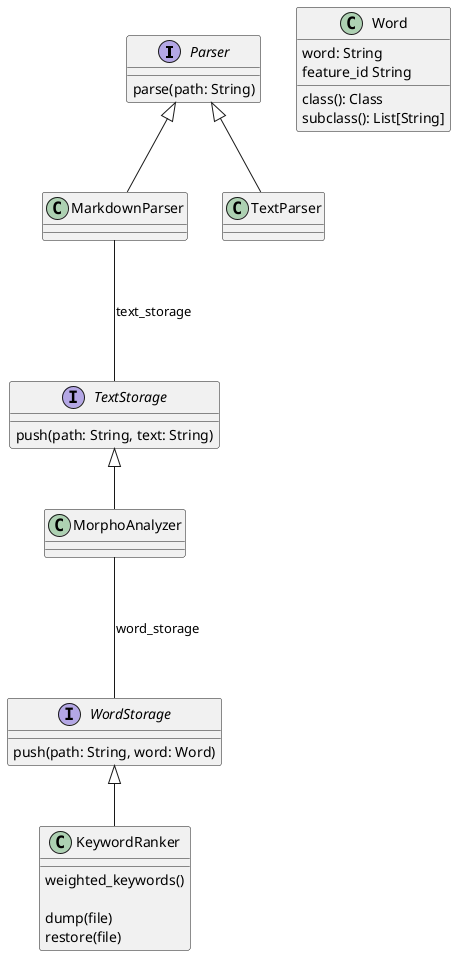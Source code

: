 @startuml
interface Parser {
  parse(path: String)
}
class MarkdownParser
class TextParser 
Parser <|-- MarkdownParser
Parser <|-- TextParser
interface TextStorage {
  push(path: String, text: String)
}
interface WordStorage {
  push(path: String, word: Word)
}
MarkdownParser --- TextStorage : text_storage
class MorphoAnalyzer
TextStorage <|-- MorphoAnalyzer
MorphoAnalyzer --- WordStorage : word_storage
class KeywordRanker {
  weighted_keywords()

  dump(file)
  restore(file)
}
class Word {
  word: String
  feature_id String
  class(): Class
  subclass(): List[String]
}
WordStorage <|-- KeywordRanker
@enduml
